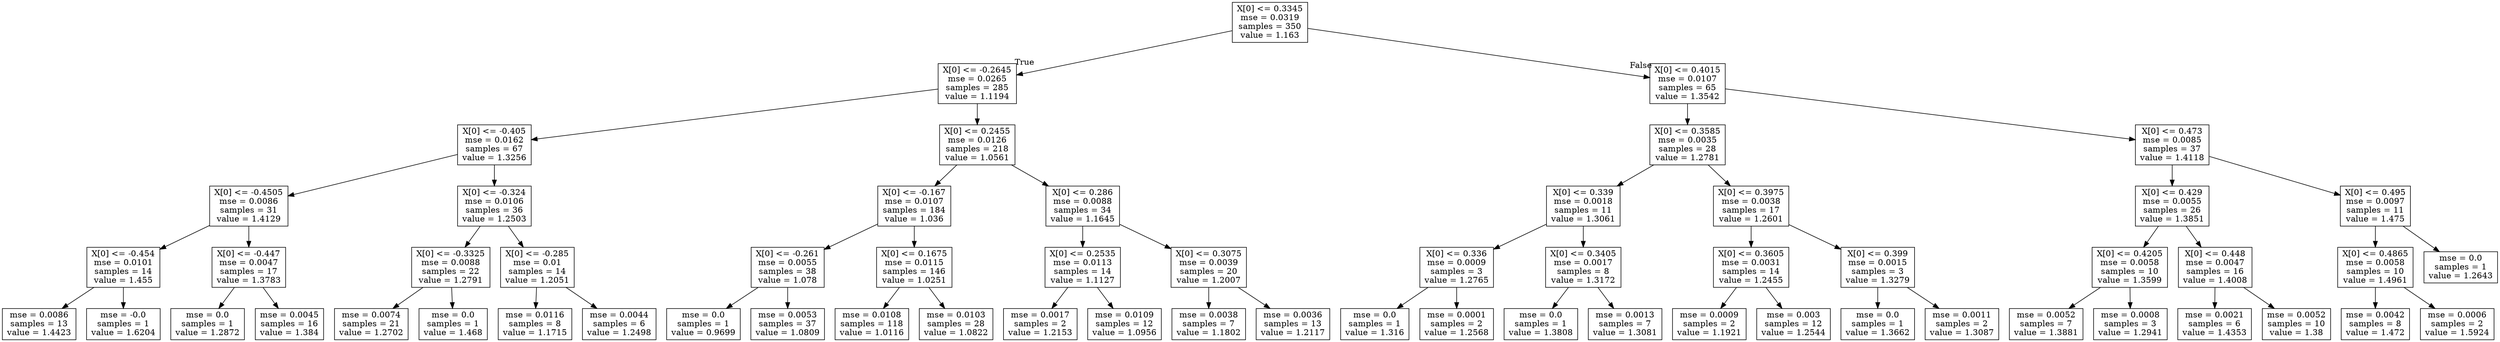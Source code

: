 digraph Tree {
node [shape=box] ;
0 [label="X[0] <= 0.3345\nmse = 0.0319\nsamples = 350\nvalue = 1.163"] ;
1 [label="X[0] <= -0.2645\nmse = 0.0265\nsamples = 285\nvalue = 1.1194"] ;
0 -> 1 [labeldistance=2.5, labelangle=45, headlabel="True"] ;
2 [label="X[0] <= -0.405\nmse = 0.0162\nsamples = 67\nvalue = 1.3256"] ;
1 -> 2 ;
3 [label="X[0] <= -0.4505\nmse = 0.0086\nsamples = 31\nvalue = 1.4129"] ;
2 -> 3 ;
4 [label="X[0] <= -0.454\nmse = 0.0101\nsamples = 14\nvalue = 1.455"] ;
3 -> 4 ;
5 [label="mse = 0.0086\nsamples = 13\nvalue = 1.4423"] ;
4 -> 5 ;
6 [label="mse = -0.0\nsamples = 1\nvalue = 1.6204"] ;
4 -> 6 ;
7 [label="X[0] <= -0.447\nmse = 0.0047\nsamples = 17\nvalue = 1.3783"] ;
3 -> 7 ;
8 [label="mse = 0.0\nsamples = 1\nvalue = 1.2872"] ;
7 -> 8 ;
9 [label="mse = 0.0045\nsamples = 16\nvalue = 1.384"] ;
7 -> 9 ;
10 [label="X[0] <= -0.324\nmse = 0.0106\nsamples = 36\nvalue = 1.2503"] ;
2 -> 10 ;
11 [label="X[0] <= -0.3325\nmse = 0.0088\nsamples = 22\nvalue = 1.2791"] ;
10 -> 11 ;
12 [label="mse = 0.0074\nsamples = 21\nvalue = 1.2702"] ;
11 -> 12 ;
13 [label="mse = 0.0\nsamples = 1\nvalue = 1.468"] ;
11 -> 13 ;
14 [label="X[0] <= -0.285\nmse = 0.01\nsamples = 14\nvalue = 1.2051"] ;
10 -> 14 ;
15 [label="mse = 0.0116\nsamples = 8\nvalue = 1.1715"] ;
14 -> 15 ;
16 [label="mse = 0.0044\nsamples = 6\nvalue = 1.2498"] ;
14 -> 16 ;
17 [label="X[0] <= 0.2455\nmse = 0.0126\nsamples = 218\nvalue = 1.0561"] ;
1 -> 17 ;
18 [label="X[0] <= -0.167\nmse = 0.0107\nsamples = 184\nvalue = 1.036"] ;
17 -> 18 ;
19 [label="X[0] <= -0.261\nmse = 0.0055\nsamples = 38\nvalue = 1.078"] ;
18 -> 19 ;
20 [label="mse = 0.0\nsamples = 1\nvalue = 0.9699"] ;
19 -> 20 ;
21 [label="mse = 0.0053\nsamples = 37\nvalue = 1.0809"] ;
19 -> 21 ;
22 [label="X[0] <= 0.1675\nmse = 0.0115\nsamples = 146\nvalue = 1.0251"] ;
18 -> 22 ;
23 [label="mse = 0.0108\nsamples = 118\nvalue = 1.0116"] ;
22 -> 23 ;
24 [label="mse = 0.0103\nsamples = 28\nvalue = 1.0822"] ;
22 -> 24 ;
25 [label="X[0] <= 0.286\nmse = 0.0088\nsamples = 34\nvalue = 1.1645"] ;
17 -> 25 ;
26 [label="X[0] <= 0.2535\nmse = 0.0113\nsamples = 14\nvalue = 1.1127"] ;
25 -> 26 ;
27 [label="mse = 0.0017\nsamples = 2\nvalue = 1.2153"] ;
26 -> 27 ;
28 [label="mse = 0.0109\nsamples = 12\nvalue = 1.0956"] ;
26 -> 28 ;
29 [label="X[0] <= 0.3075\nmse = 0.0039\nsamples = 20\nvalue = 1.2007"] ;
25 -> 29 ;
30 [label="mse = 0.0038\nsamples = 7\nvalue = 1.1802"] ;
29 -> 30 ;
31 [label="mse = 0.0036\nsamples = 13\nvalue = 1.2117"] ;
29 -> 31 ;
32 [label="X[0] <= 0.4015\nmse = 0.0107\nsamples = 65\nvalue = 1.3542"] ;
0 -> 32 [labeldistance=2.5, labelangle=-45, headlabel="False"] ;
33 [label="X[0] <= 0.3585\nmse = 0.0035\nsamples = 28\nvalue = 1.2781"] ;
32 -> 33 ;
34 [label="X[0] <= 0.339\nmse = 0.0018\nsamples = 11\nvalue = 1.3061"] ;
33 -> 34 ;
35 [label="X[0] <= 0.336\nmse = 0.0009\nsamples = 3\nvalue = 1.2765"] ;
34 -> 35 ;
36 [label="mse = 0.0\nsamples = 1\nvalue = 1.316"] ;
35 -> 36 ;
37 [label="mse = 0.0001\nsamples = 2\nvalue = 1.2568"] ;
35 -> 37 ;
38 [label="X[0] <= 0.3405\nmse = 0.0017\nsamples = 8\nvalue = 1.3172"] ;
34 -> 38 ;
39 [label="mse = 0.0\nsamples = 1\nvalue = 1.3808"] ;
38 -> 39 ;
40 [label="mse = 0.0013\nsamples = 7\nvalue = 1.3081"] ;
38 -> 40 ;
41 [label="X[0] <= 0.3975\nmse = 0.0038\nsamples = 17\nvalue = 1.2601"] ;
33 -> 41 ;
42 [label="X[0] <= 0.3605\nmse = 0.0031\nsamples = 14\nvalue = 1.2455"] ;
41 -> 42 ;
43 [label="mse = 0.0009\nsamples = 2\nvalue = 1.1921"] ;
42 -> 43 ;
44 [label="mse = 0.003\nsamples = 12\nvalue = 1.2544"] ;
42 -> 44 ;
45 [label="X[0] <= 0.399\nmse = 0.0015\nsamples = 3\nvalue = 1.3279"] ;
41 -> 45 ;
46 [label="mse = 0.0\nsamples = 1\nvalue = 1.3662"] ;
45 -> 46 ;
47 [label="mse = 0.0011\nsamples = 2\nvalue = 1.3087"] ;
45 -> 47 ;
48 [label="X[0] <= 0.473\nmse = 0.0085\nsamples = 37\nvalue = 1.4118"] ;
32 -> 48 ;
49 [label="X[0] <= 0.429\nmse = 0.0055\nsamples = 26\nvalue = 1.3851"] ;
48 -> 49 ;
50 [label="X[0] <= 0.4205\nmse = 0.0058\nsamples = 10\nvalue = 1.3599"] ;
49 -> 50 ;
51 [label="mse = 0.0052\nsamples = 7\nvalue = 1.3881"] ;
50 -> 51 ;
52 [label="mse = 0.0008\nsamples = 3\nvalue = 1.2941"] ;
50 -> 52 ;
53 [label="X[0] <= 0.448\nmse = 0.0047\nsamples = 16\nvalue = 1.4008"] ;
49 -> 53 ;
54 [label="mse = 0.0021\nsamples = 6\nvalue = 1.4353"] ;
53 -> 54 ;
55 [label="mse = 0.0052\nsamples = 10\nvalue = 1.38"] ;
53 -> 55 ;
56 [label="X[0] <= 0.495\nmse = 0.0097\nsamples = 11\nvalue = 1.475"] ;
48 -> 56 ;
57 [label="X[0] <= 0.4865\nmse = 0.0058\nsamples = 10\nvalue = 1.4961"] ;
56 -> 57 ;
58 [label="mse = 0.0042\nsamples = 8\nvalue = 1.472"] ;
57 -> 58 ;
59 [label="mse = 0.0006\nsamples = 2\nvalue = 1.5924"] ;
57 -> 59 ;
60 [label="mse = 0.0\nsamples = 1\nvalue = 1.2643"] ;
56 -> 60 ;
}